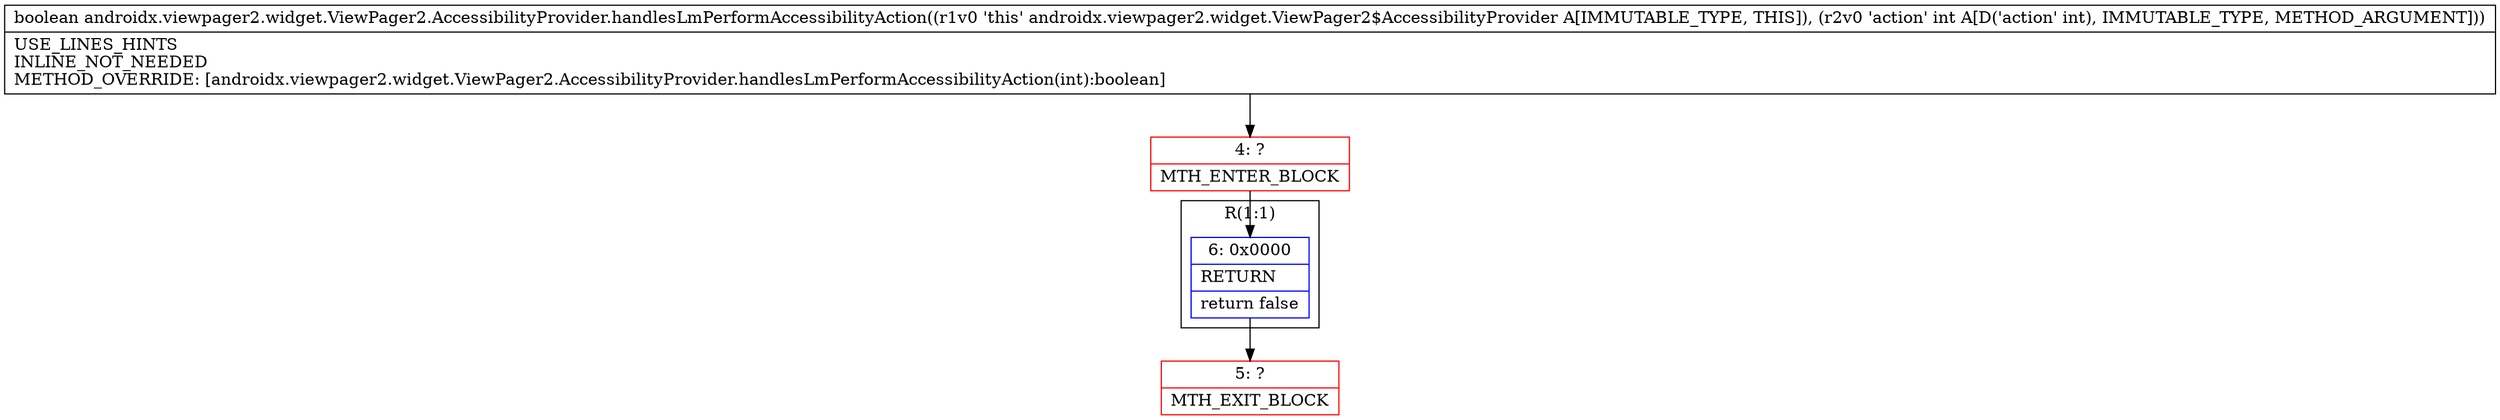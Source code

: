 digraph "CFG forandroidx.viewpager2.widget.ViewPager2.AccessibilityProvider.handlesLmPerformAccessibilityAction(I)Z" {
subgraph cluster_Region_1458014240 {
label = "R(1:1)";
node [shape=record,color=blue];
Node_6 [shape=record,label="{6\:\ 0x0000|RETURN\l|return false\l}"];
}
Node_4 [shape=record,color=red,label="{4\:\ ?|MTH_ENTER_BLOCK\l}"];
Node_5 [shape=record,color=red,label="{5\:\ ?|MTH_EXIT_BLOCK\l}"];
MethodNode[shape=record,label="{boolean androidx.viewpager2.widget.ViewPager2.AccessibilityProvider.handlesLmPerformAccessibilityAction((r1v0 'this' androidx.viewpager2.widget.ViewPager2$AccessibilityProvider A[IMMUTABLE_TYPE, THIS]), (r2v0 'action' int A[D('action' int), IMMUTABLE_TYPE, METHOD_ARGUMENT]))  | USE_LINES_HINTS\lINLINE_NOT_NEEDED\lMETHOD_OVERRIDE: [androidx.viewpager2.widget.ViewPager2.AccessibilityProvider.handlesLmPerformAccessibilityAction(int):boolean]\l}"];
MethodNode -> Node_4;Node_6 -> Node_5;
Node_4 -> Node_6;
}

